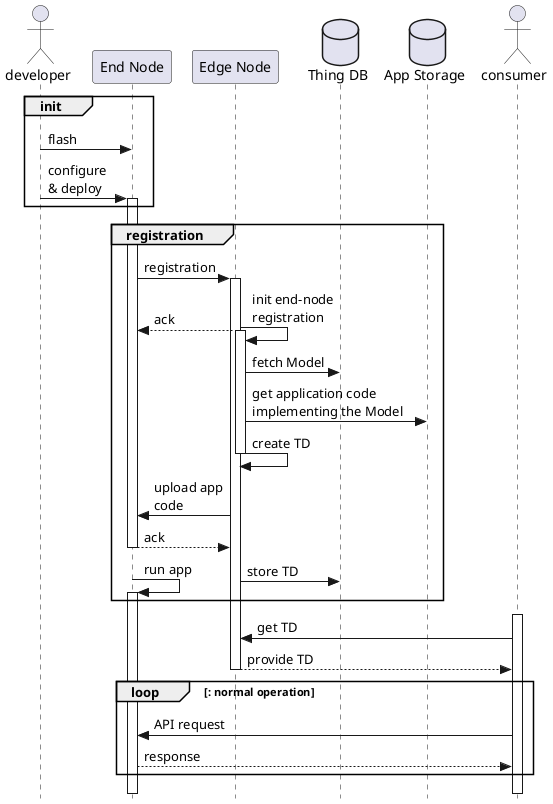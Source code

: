 @startuml
!pragma teoz true
skinparam style strictuml

actor developer as dev

participant "End Node" as iotdev
participant "Edge Node" as node
database "Thing DB" as db
database "App Storage" as store

actor consumer

group init
    dev -> iotdev : flash
    dev -> iotdev : configure \n& deploy
    activate iotdev
end 

group registration
    iotdev -> node : registration
        
    activate node
    node -> node : init end-node\nregistration
    & node --> iotdev : ack
    
    activate node
    node -> db : fetch Model
    node -> store : get application code\nimplementing the Model
    
    node -> node : create TD
    deactivate node
    
    node -> iotdev : upload app\ncode
    iotdev --> node : ack
    deactivate iotdev
    
    node -> db : store TD
    & iotdev -> iotdev : run app
    activate iotdev
end

activate consumer
consumer -> node: get TD
node --> consumer: provide TD
deactivate node

loop : normal operation
    consumer -> iotdev : API request
    iotdev --> consumer : response
end loop

deactivate iotdev
deactivate consumer

@enduml
